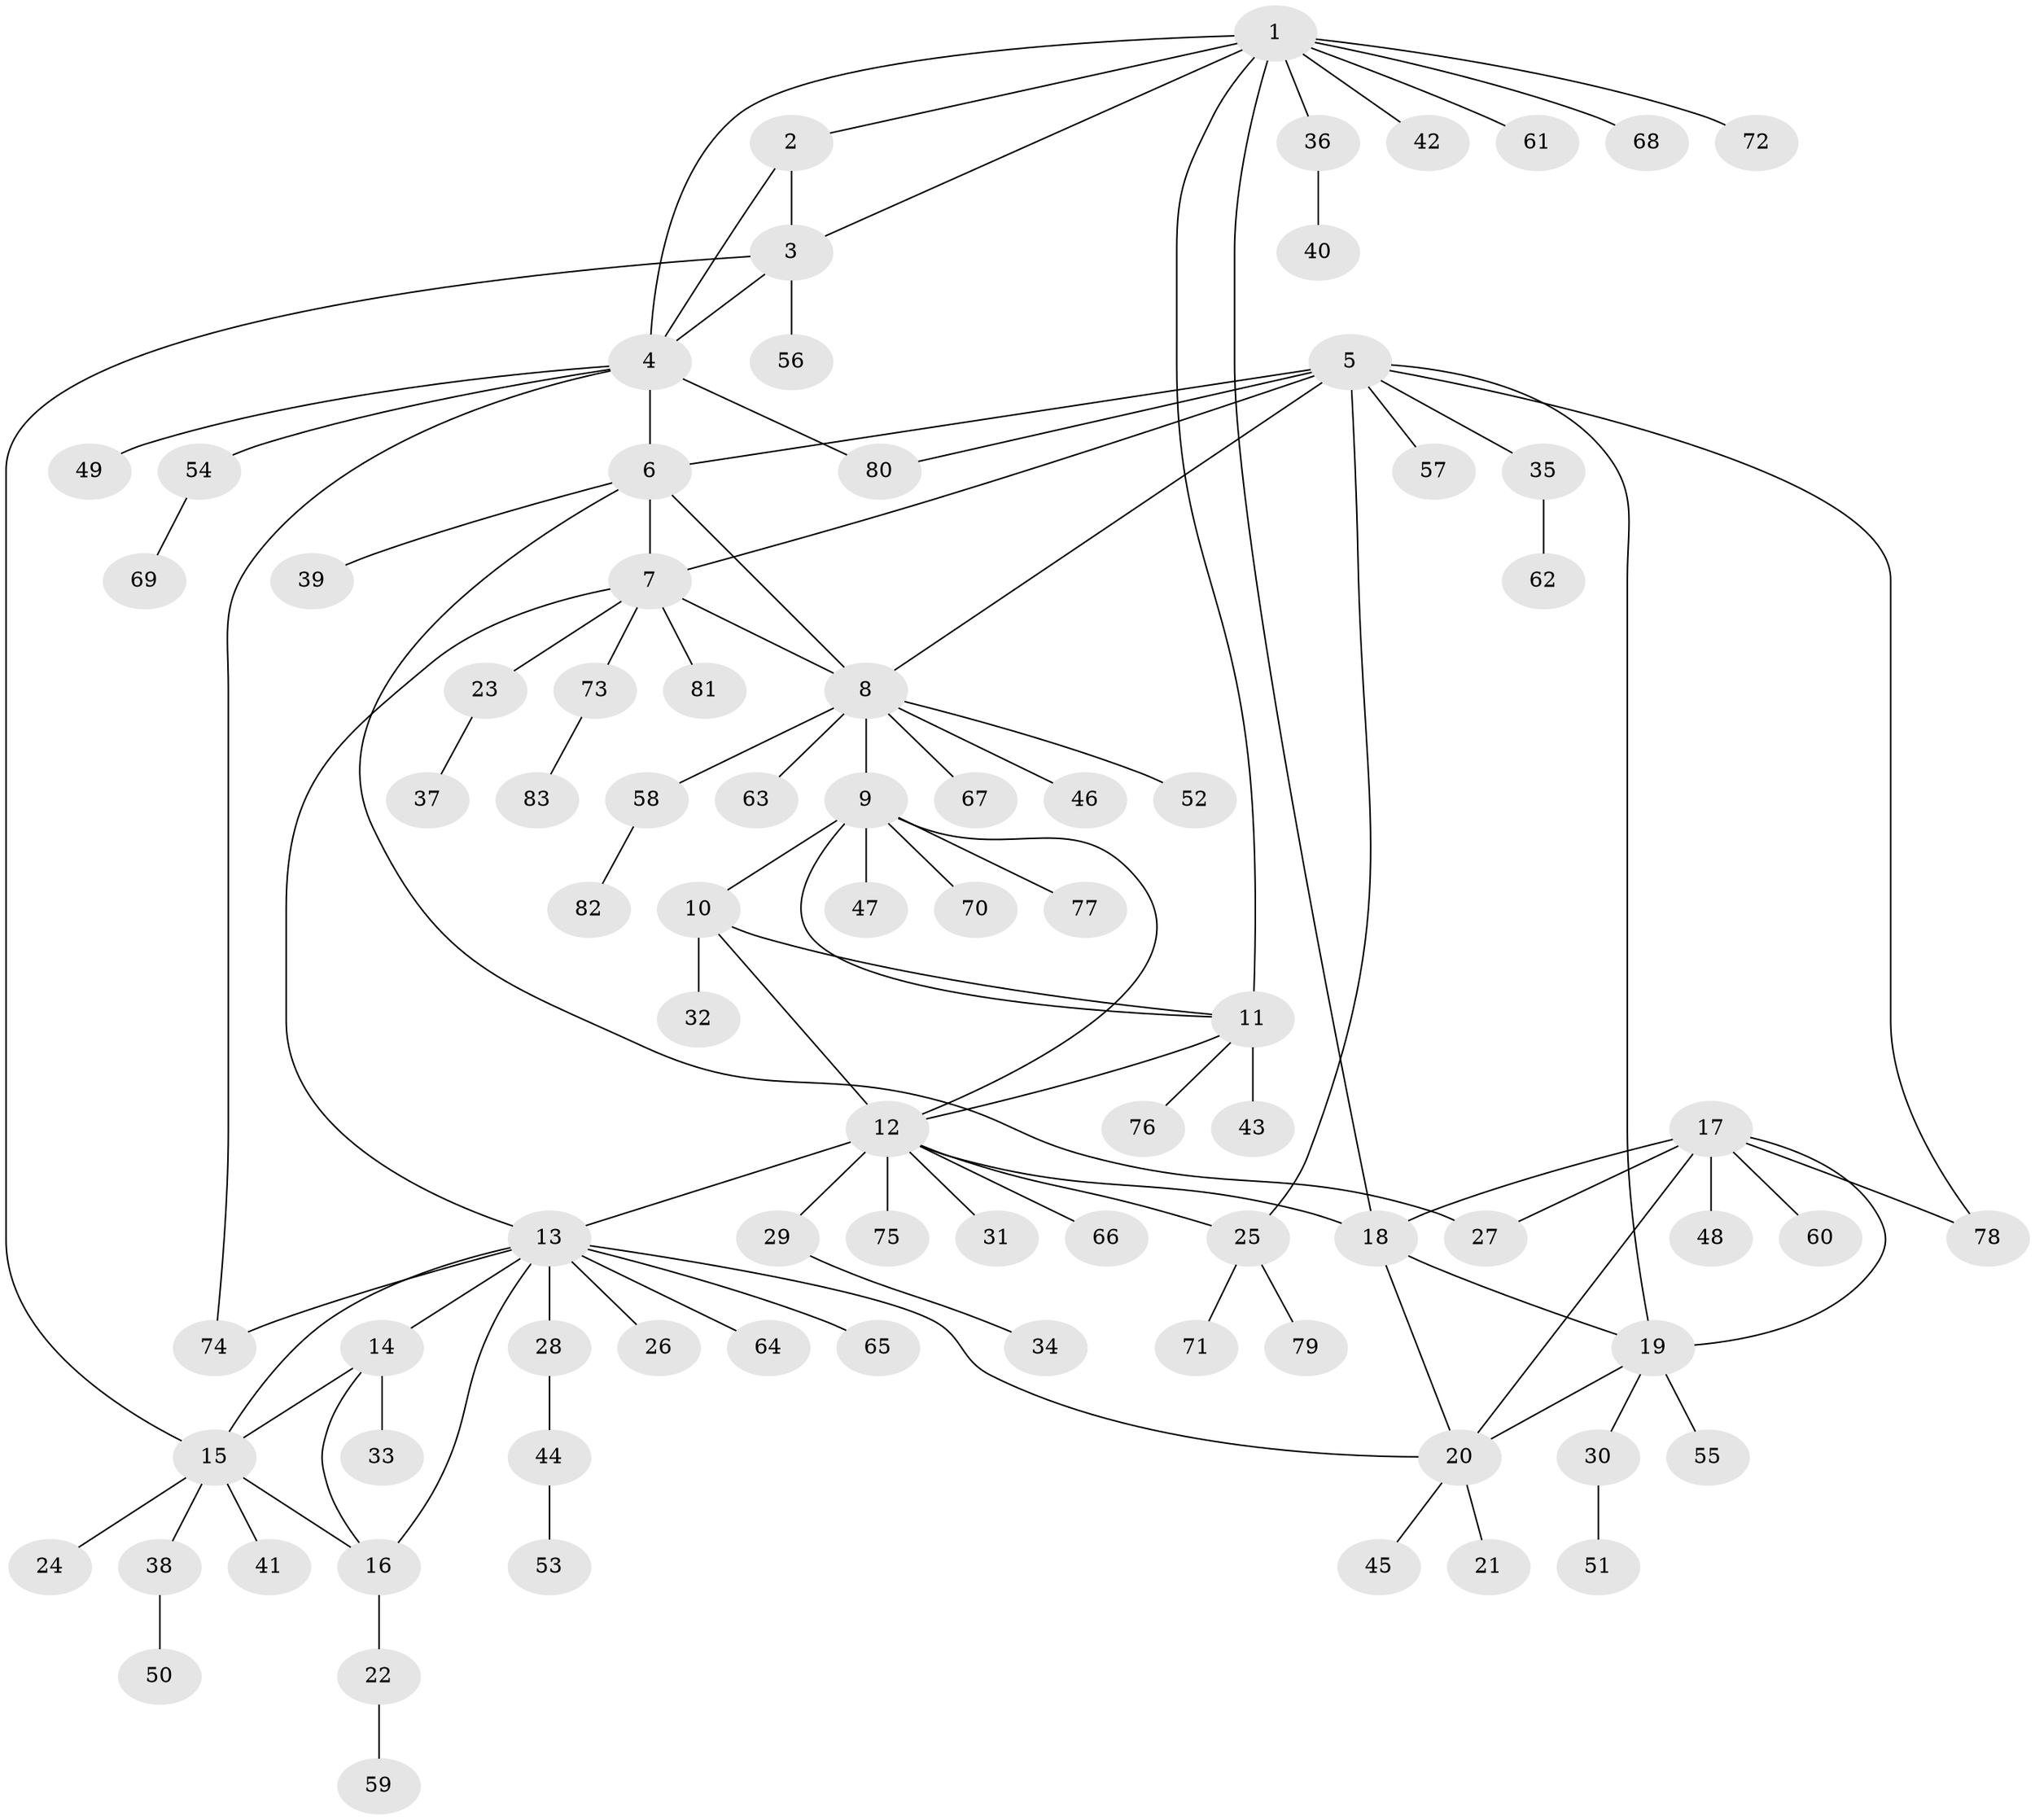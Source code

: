 // coarse degree distribution, {12: 0.016666666666666666, 7: 0.06666666666666667, 3: 0.03333333333333333, 11: 0.03333333333333333, 6: 0.03333333333333333, 8: 0.016666666666666666, 2: 0.11666666666666667, 5: 0.016666666666666666, 4: 0.016666666666666666, 1: 0.65}
// Generated by graph-tools (version 1.1) at 2025/24/03/03/25 07:24:12]
// undirected, 83 vertices, 108 edges
graph export_dot {
graph [start="1"]
  node [color=gray90,style=filled];
  1;
  2;
  3;
  4;
  5;
  6;
  7;
  8;
  9;
  10;
  11;
  12;
  13;
  14;
  15;
  16;
  17;
  18;
  19;
  20;
  21;
  22;
  23;
  24;
  25;
  26;
  27;
  28;
  29;
  30;
  31;
  32;
  33;
  34;
  35;
  36;
  37;
  38;
  39;
  40;
  41;
  42;
  43;
  44;
  45;
  46;
  47;
  48;
  49;
  50;
  51;
  52;
  53;
  54;
  55;
  56;
  57;
  58;
  59;
  60;
  61;
  62;
  63;
  64;
  65;
  66;
  67;
  68;
  69;
  70;
  71;
  72;
  73;
  74;
  75;
  76;
  77;
  78;
  79;
  80;
  81;
  82;
  83;
  1 -- 2;
  1 -- 3;
  1 -- 4;
  1 -- 11;
  1 -- 18;
  1 -- 36;
  1 -- 42;
  1 -- 61;
  1 -- 68;
  1 -- 72;
  2 -- 3;
  2 -- 4;
  3 -- 4;
  3 -- 15;
  3 -- 56;
  4 -- 6;
  4 -- 49;
  4 -- 54;
  4 -- 74;
  4 -- 80;
  5 -- 6;
  5 -- 7;
  5 -- 8;
  5 -- 19;
  5 -- 25;
  5 -- 35;
  5 -- 57;
  5 -- 78;
  5 -- 80;
  6 -- 7;
  6 -- 8;
  6 -- 27;
  6 -- 39;
  7 -- 8;
  7 -- 13;
  7 -- 23;
  7 -- 73;
  7 -- 81;
  8 -- 9;
  8 -- 46;
  8 -- 52;
  8 -- 58;
  8 -- 63;
  8 -- 67;
  9 -- 10;
  9 -- 11;
  9 -- 12;
  9 -- 47;
  9 -- 70;
  9 -- 77;
  10 -- 11;
  10 -- 12;
  10 -- 32;
  11 -- 12;
  11 -- 43;
  11 -- 76;
  12 -- 13;
  12 -- 18;
  12 -- 25;
  12 -- 29;
  12 -- 31;
  12 -- 66;
  12 -- 75;
  13 -- 14;
  13 -- 15;
  13 -- 16;
  13 -- 20;
  13 -- 26;
  13 -- 28;
  13 -- 64;
  13 -- 65;
  13 -- 74;
  14 -- 15;
  14 -- 16;
  14 -- 33;
  15 -- 16;
  15 -- 24;
  15 -- 38;
  15 -- 41;
  16 -- 22;
  17 -- 18;
  17 -- 19;
  17 -- 20;
  17 -- 27;
  17 -- 48;
  17 -- 60;
  17 -- 78;
  18 -- 19;
  18 -- 20;
  19 -- 20;
  19 -- 30;
  19 -- 55;
  20 -- 21;
  20 -- 45;
  22 -- 59;
  23 -- 37;
  25 -- 71;
  25 -- 79;
  28 -- 44;
  29 -- 34;
  30 -- 51;
  35 -- 62;
  36 -- 40;
  38 -- 50;
  44 -- 53;
  54 -- 69;
  58 -- 82;
  73 -- 83;
}
